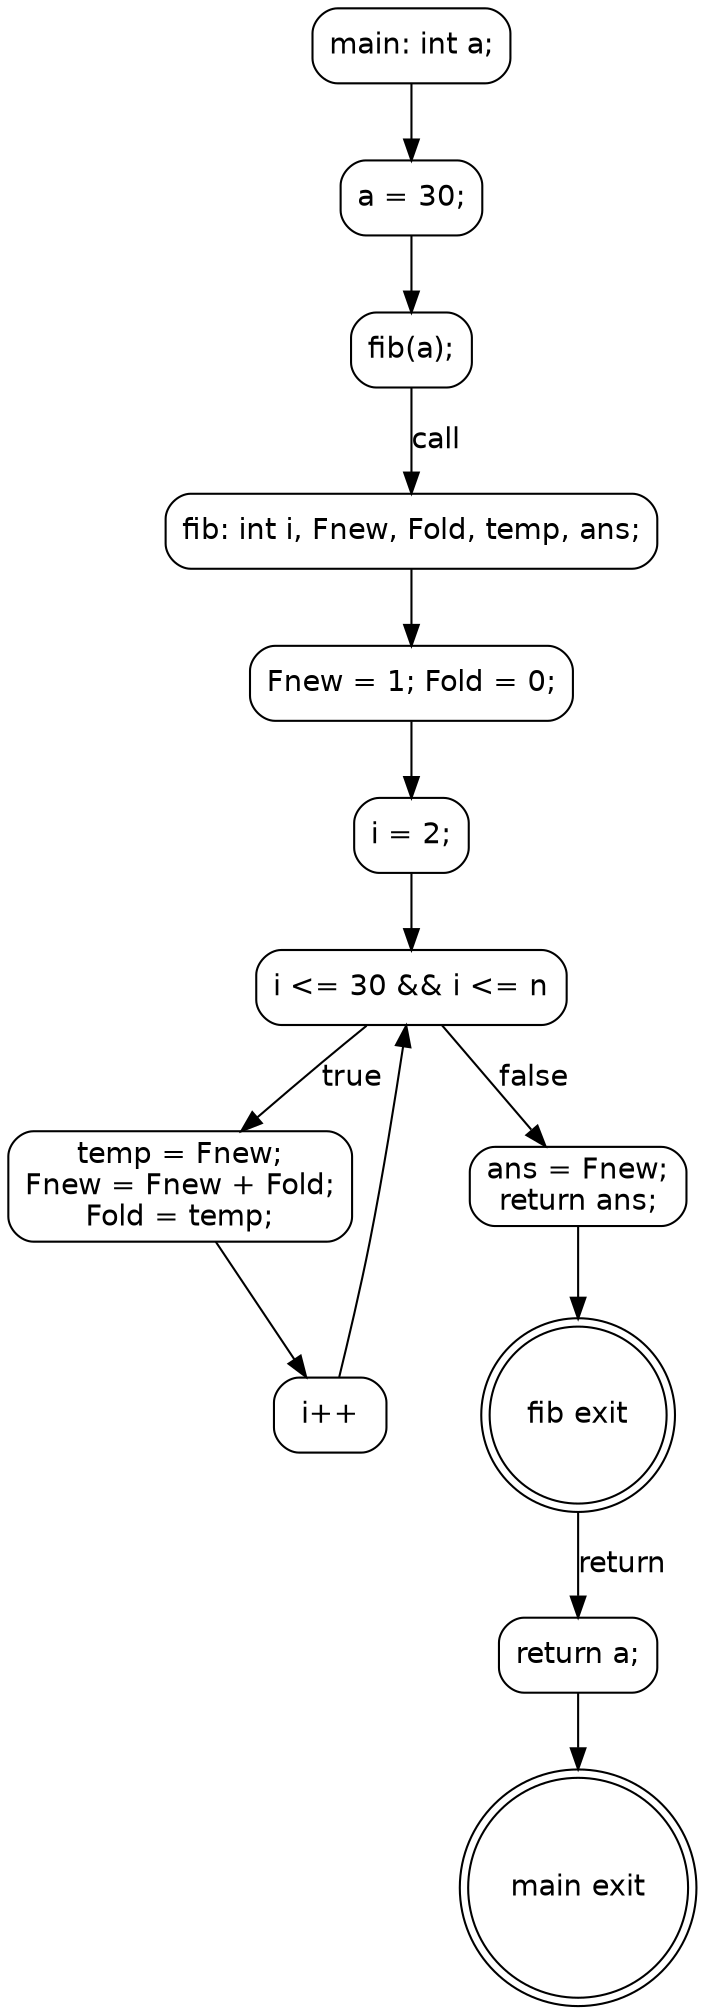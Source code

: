 digraph CFG {
    node [shape=box, style=rounded, fontname="Helvetica"];
    edge [fontname="Helvetica"];

    // Main function nodes
    main_ENTRY [label="main: int a;"];
    main_ASSIGN [label="a = 30;"];
    main_CALL [label="fib(a);"];
    main_RETURN [label="return a;"];
    main_EXIT [label="main exit", shape=doublecircle];

    // Fib function nodes
    fib_ENTRY [label="fib: int i, Fnew, Fold, temp, ans;"];
    fib_INIT [label="Fnew = 1; Fold = 0;"];
    fib_LOOP_INIT [label="i = 2;"];
    fib_COND [label="i <= 30 && i <= n"];
    fib_BODY [label="temp = Fnew;\nFnew = Fnew + Fold;\nFold = temp;"];
    fib_INCREMENT [label="i++"];
    fib_AFTER_LOOP [label="ans = Fnew;\nreturn ans;"];
    fib_EXIT [label="fib exit", shape=doublecircle];

    // Main edges
    main_ENTRY -> main_ASSIGN;
    main_ASSIGN -> main_CALL;
    main_CALL -> fib_ENTRY [label="call"];
    fib_EXIT -> main_RETURN [label="return"];
    main_RETURN -> main_EXIT;

    // Fib edges
    fib_ENTRY -> fib_INIT;
    fib_INIT -> fib_LOOP_INIT;
    fib_LOOP_INIT -> fib_COND;
    fib_COND -> fib_BODY [label="true"];
    fib_COND -> fib_AFTER_LOOP [label="false"];
    fib_BODY -> fib_INCREMENT;
    fib_INCREMENT -> fib_COND;
    fib_AFTER_LOOP -> fib_EXIT;
}